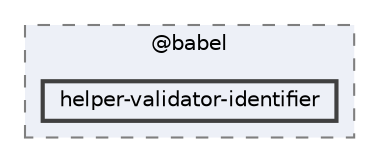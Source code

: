 digraph "pkiclassroomrescheduler/src/main/frontend/node_modules/@babel/helper-validator-identifier"
{
 // LATEX_PDF_SIZE
  bgcolor="transparent";
  edge [fontname=Helvetica,fontsize=10,labelfontname=Helvetica,labelfontsize=10];
  node [fontname=Helvetica,fontsize=10,shape=box,height=0.2,width=0.4];
  compound=true
  subgraph clusterdir_bc8070c8b402176472541bb6f0cba6df {
    graph [ bgcolor="#edf0f7", pencolor="grey50", label="@babel", fontname=Helvetica,fontsize=10 style="filled,dashed", URL="dir_bc8070c8b402176472541bb6f0cba6df.html",tooltip=""]
  dir_07d024f739ae82fc83cf3593a5d9d63c [label="helper-validator-identifier", fillcolor="#edf0f7", color="grey25", style="filled,bold", URL="dir_07d024f739ae82fc83cf3593a5d9d63c.html",tooltip=""];
  }
}
